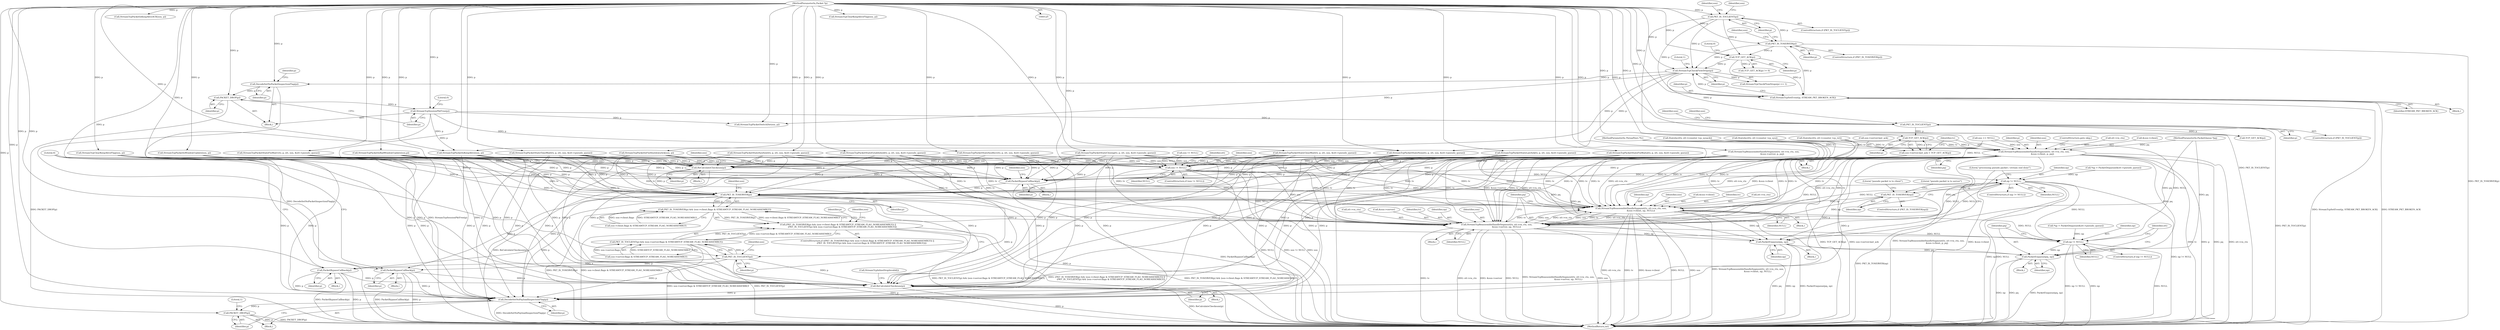 digraph "0_suricata_843d0b7a10bb45627f94764a6c5d468a24143345@pointer" {
"1000435" [label="(Call,TCP_GET_ACK(p))"];
"1000404" [label="(Call,PKT_IS_TOCLIENT(p))"];
"1000335" [label="(Call,StreamTcpCheckFlowDrops(p))"];
"1000330" [label="(Call,StreamTcpSetEvent(p, STREAM_PKT_BROKEN_ACK))"];
"1000222" [label="(Call,PKT_IS_TOCLIENT(p))"];
"1000207" [label="(Call,PKT_IS_TOSERVER(p))"];
"1000127" [label="(MethodParameterIn,Packet *p)"];
"1000326" [label="(Call,TCP_GET_ACK(p))"];
"1000353" [label="(Call,StreamTcpSessionPktFree(p))"];
"1000351" [label="(Call,PACKET_DROP(p))"];
"1000345" [label="(Call,DecodeSetNoPacketInspectionFlag(p))"];
"1000429" [label="(Call,ssn->server.last_ack = TCP_GET_ACK(p))"];
"1000437" [label="(Call,StreamTcpReassembleHandleSegment(tv, stt->ra_ctx, ssn,\n                        &ssn->client, p, pq))"];
"1000651" [label="(Call,ssn != NULL)"];
"1000675" [label="(Call,np != NULL)"];
"1000680" [label="(Call,PKT_IS_TOSERVER(np))"];
"1000685" [label="(Call,StreamTcpReassembleHandleSegment(tv, stt->ra_ctx, ssn,\n                            &ssn->client, np, NULL))"];
"1000701" [label="(Call,StreamTcpReassembleHandleSegment(tv, stt->ra_ctx, ssn,\n                            &ssn->server, np, NULL))"];
"1000713" [label="(Call,PacketEnqueue(pq, np))"];
"1000862" [label="(Call,PacketEnqueue(pq, np))"];
"1000858" [label="(Call,np != NULL)"];
"1000725" [label="(Call,ReCalculateChecksum(p))"];
"1000747" [label="(Call,PacketBypassCallback(p))"];
"1000774" [label="(Call,PKT_IS_TOSERVER(p))"];
"1000773" [label="(Call,PKT_IS_TOSERVER(p) && (ssn->client.flags & STREAMTCP_STREAM_FLAG_NOREASSEMBLY))"];
"1000772" [label="(Call,(PKT_IS_TOSERVER(p) && (ssn->client.flags & STREAMTCP_STREAM_FLAG_NOREASSEMBLY)) ||\n            (PKT_IS_TOCLIENT(p) && (ssn->server.flags & STREAMTCP_STREAM_FLAG_NOREASSEMBLY)))"];
"1000784" [label="(Call,PKT_IS_TOCLIENT(p))"];
"1000783" [label="(Call,PKT_IS_TOCLIENT(p) && (ssn->server.flags & STREAMTCP_STREAM_FLAG_NOREASSEMBLY))"];
"1000809" [label="(Call,PacketBypassCallback(p))"];
"1000872" [label="(Call,ReCalculateChecksum(p))"];
"1000877" [label="(Call,DecodeSetNoPayloadInspectionFlag(p))"];
"1000879" [label="(Call,PACKET_DROP(p))"];
"1000835" [label="(Call,PacketBypassCallback(p))"];
"1000334" [label="(Call,StreamTcpCheckFlowDrops(p) == 1)"];
"1000773" [label="(Call,PKT_IS_TOSERVER(p) && (ssn->client.flags & STREAMTCP_STREAM_FLAG_NOREASSEMBLY))"];
"1000129" [label="(MethodParameterIn,PacketQueue *pq)"];
"1000858" [label="(Call,np != NULL)"];
"1000336" [label="(Identifier,p)"];
"1000436" [label="(Identifier,p)"];
"1000325" [label="(Call,TCP_GET_ACK(p) != 0)"];
"1000208" [label="(Identifier,p)"];
"1000533" [label="(Call,StreamTcpPacketStateEstablished(tv, p, stt, ssn, &stt->pseudo_queue))"];
"1000836" [label="(Identifier,p)"];
"1000435" [label="(Call,TCP_GET_ACK(p))"];
"1000448" [label="(Identifier,pq)"];
"1000296" [label="(Call,StatsIncr(tv, stt->counter_tcp_syn))"];
"1000678" [label="(Block,)"];
"1000404" [label="(Call,PKT_IS_TOCLIENT(p))"];
"1000873" [label="(Identifier,p)"];
"1000346" [label="(Identifier,p)"];
"1000126" [label="(MethodParameterIn,ThreadVars *tv)"];
"1000469" [label="(Call,StreamTcpPacketIsKeepAliveACK(ssn, p))"];
"1000575" [label="(Call,StreamTcpPacketStateClosing(tv, p, stt, ssn, &stt->pseudo_queue))"];
"1000776" [label="(Call,ssn->client.flags & STREAMTCP_STREAM_FLAG_NOREASSEMBLY)"];
"1000786" [label="(Call,ssn->server.flags & STREAMTCP_STREAM_FLAG_NOREASSEMBLY)"];
"1000659" [label="(Identifier,stt)"];
"1000332" [label="(Identifier,STREAM_PKT_BROKEN_ACK)"];
"1000677" [label="(Identifier,NULL)"];
"1000700" [label="(Literal,\"pseudo packet is to client\")"];
"1000674" [label="(ControlStructure,if (np != NULL))"];
"1000331" [label="(Identifier,p)"];
"1000483" [label="(Call,StreamTcpPacketIsFinShutdownAck(ssn, p))"];
"1000652" [label="(Identifier,ssn)"];
"1000667" [label="(Call,*np = PacketDequeue(&stt->pseudo_queue))"];
"1000489" [label="(Call,StreamTcpPacketIsWindowUpdate(ssn, p))"];
"1000338" [label="(Block,)"];
"1000883" [label="(Literal,1)"];
"1000732" [label="(Identifier,ssn)"];
"1000675" [label="(Call,np != NULL)"];
"1000725" [label="(Call,ReCalculateChecksum(p))"];
"1000690" [label="(Identifier,ssn)"];
"1000796" [label="(Identifier,p)"];
"1000691" [label="(Call,&ssn->client)"];
"1000784" [label="(Call,PKT_IS_TOCLIENT(p))"];
"1000877" [label="(Call,DecodeSetNoPayloadInspectionFlag(p))"];
"1000713" [label="(Call,PacketEnqueue(pq, np))"];
"1000864" [label="(Identifier,np)"];
"1000432" [label="(Identifier,ssn)"];
"1000696" [label="(Identifier,NULL)"];
"1000681" [label="(Identifier,np)"];
"1000748" [label="(Identifier,p)"];
"1000212" [label="(Identifier,ssn)"];
"1000345" [label="(Call,DecodeSetNoPacketInspectionFlag(p))"];
"1000879" [label="(Call,PACKET_DROP(p))"];
"1000589" [label="(Call,StreamTcpPacketStateCloseWait(tv, p, stt, ssn, &stt->pseudo_queue))"];
"1000206" [label="(ControlStructure,if (PKT_IS_TOSERVER(p)))"];
"1000352" [label="(Identifier,p)"];
"1000875" [label="(Call,StreamTcpInlineDropInvalid())"];
"1000754" [label="(Identifier,ssn)"];
"1000880" [label="(Identifier,p)"];
"1000370" [label="(Call,StreamTcpPacketStateNone(tv, p, stt, ssn, &stt->pseudo_queue))"];
"1000354" [label="(Identifier,p)"];
"1000808" [label="(Block,)"];
"1000703" [label="(Call,stt->ra_ctx)"];
"1000861" [label="(Block,)"];
"1000547" [label="(Call,StreamTcpPacketStateFinWait1(tv, p, stt, ssn, &stt->pseudo_queue))"];
"1000428" [label="(Block,)"];
"1000717" [label="(Literal,\"processing pseudo packet / stream end done\")"];
"1000715" [label="(Identifier,np)"];
"1000351" [label="(Call,PACKET_DROP(p))"];
"1000850" [label="(Call,*np = PacketDequeue(&stt->pseudo_queue))"];
"1000714" [label="(Identifier,pq)"];
"1000726" [label="(Identifier,p)"];
"1000686" [label="(Identifier,tv)"];
"1000439" [label="(Call,stt->ra_ctx)"];
"1000353" [label="(Call,StreamTcpSessionPktFree(p))"];
"1000774" [label="(Call,PKT_IS_TOSERVER(p))"];
"1000682" [label="(Block,)"];
"1000335" [label="(Call,StreamTcpCheckFlowDrops(p))"];
"1000684" [label="(Literal,\"pseudo packet is to server\")"];
"1000687" [label="(Call,stt->ra_ctx)"];
"1000698" [label="(Block,)"];
"1000494" [label="(Call,StreamTcpPacketIsBadWindowUpdate(ssn,p))"];
"1000310" [label="(Call,StatsIncr(tv, stt->counter_tcp_rst))"];
"1000519" [label="(Call,StreamTcpPacketStateSynRecv(tv, p, stt, ssn, &stt->pseudo_queue))"];
"1000707" [label="(Call,&ssn->server)"];
"1000835" [label="(Call,PacketBypassCallback(p))"];
"1000701" [label="(Call,StreamTcpReassembleHandleSegment(tv, stt->ra_ctx, ssn,\n                            &ssn->server, np, NULL))"];
"1000702" [label="(Identifier,tv)"];
"1000876" [label="(Block,)"];
"1000860" [label="(Identifier,NULL)"];
"1000328" [label="(Literal,0)"];
"1000281" [label="(Call,StatsIncr(tv, stt->counter_tcp_synack))"];
"1000326" [label="(Call,TCP_GET_ACK(p))"];
"1000809" [label="(Call,PacketBypassCallback(p))"];
"1000802" [label="(Identifier,ssn)"];
"1000617" [label="(Call,StreamTcpPacketStateTimeWait(tv, p, stt, ssn, &stt->pseudo_queue))"];
"1000832" [label="(Block,)"];
"1000384" [label="(Call,ssn != NULL)"];
"1000456" [label="(Call,StreamTcpPacketSwitchDir(ssn, p))"];
"1000746" [label="(Block,)"];
"1000222" [label="(Call,PKT_IS_TOCLIENT(p))"];
"1000772" [label="(Call,(PKT_IS_TOSERVER(p) && (ssn->client.flags & STREAMTCP_STREAM_FLAG_NOREASSEMBLY)) ||\n            (PKT_IS_TOCLIENT(p) && (ssn->server.flags & STREAMTCP_STREAM_FLAG_NOREASSEMBLY)))"];
"1000474" [label="(Call,StreamTcpClearKeepAliveFlag(ssn, p))"];
"1000430" [label="(Call,ssn->server.last_ack)"];
"1000227" [label="(Identifier,ssn)"];
"1000327" [label="(Identifier,p)"];
"1000127" [label="(MethodParameterIn,Packet *p)"];
"1000650" [label="(ControlStructure,if (ssn != NULL))"];
"1000561" [label="(Call,StreamTcpPacketStateFinWait2(tv, p, stt, ssn, &stt->pseudo_queue))"];
"1000239" [label="(Identifier,ssn)"];
"1000651" [label="(Call,ssn != NULL)"];
"1000221" [label="(ControlStructure,if (PKT_IS_TOCLIENT(p)))"];
"1000884" [label="(MethodReturn,int)"];
"1000862" [label="(Call,PacketEnqueue(pq, np))"];
"1000505" [label="(Call,StreamTcpPacketStateSynSent(tv, p, stt, ssn, &stt->pseudo_queue))"];
"1000711" [label="(Identifier,np)"];
"1000403" [label="(ControlStructure,if (PKT_IS_TOCLIENT(p)))"];
"1000603" [label="(Call,StreamTcpPacketStateLastAck(tv, p, stt, ssn, &stt->pseudo_queue))"];
"1000443" [label="(Call,&ssn->client)"];
"1000680" [label="(Call,PKT_IS_TOSERVER(np))"];
"1000859" [label="(Identifier,np)"];
"1000676" [label="(Identifier,np)"];
"1000872" [label="(Call,ReCalculateChecksum(p))"];
"1000685" [label="(Call,StreamTcpReassembleHandleSegment(tv, stt->ra_ctx, ssn,\n                            &ssn->client, np, NULL))"];
"1000359" [label="(Call,ssn == NULL)"];
"1000478" [label="(Call,StreamTcpClearKeepAliveFlag(ssn, p))"];
"1000438" [label="(Identifier,tv)"];
"1000724" [label="(Block,)"];
"1000871" [label="(Block,)"];
"1000878" [label="(Identifier,p)"];
"1000207" [label="(Call,PKT_IS_TOSERVER(p))"];
"1000789" [label="(Identifier,ssn)"];
"1000447" [label="(Identifier,p)"];
"1000863" [label="(Identifier,pq)"];
"1000349" [label="(Identifier,p)"];
"1000695" [label="(Identifier,np)"];
"1000437" [label="(Call,StreamTcpReassembleHandleSegment(tv, stt->ra_ctx, ssn,\n                        &ssn->client, p, pq))"];
"1000356" [label="(Literal,0)"];
"1000706" [label="(Identifier,ssn)"];
"1000838" [label="(Literal,0)"];
"1000712" [label="(Identifier,NULL)"];
"1000810" [label="(Identifier,p)"];
"1000461" [label="(Call,StreamTcpPacketIsKeepAlive(ssn, p))"];
"1000653" [label="(Identifier,NULL)"];
"1000413" [label="(Call,TCP_GET_ACK(p))"];
"1000785" [label="(Identifier,p)"];
"1000747" [label="(Call,PacketBypassCallback(p))"];
"1000442" [label="(Identifier,ssn)"];
"1000771" [label="(ControlStructure,if ((PKT_IS_TOSERVER(p) && (ssn->client.flags & STREAMTCP_STREAM_FLAG_NOREASSEMBLY)) ||\n            (PKT_IS_TOCLIENT(p) && (ssn->server.flags & STREAMTCP_STREAM_FLAG_NOREASSEMBLY))))"];
"1000410" [label="(Identifier,ssn)"];
"1000775" [label="(Identifier,p)"];
"1000779" [label="(Identifier,ssn)"];
"1000429" [label="(Call,ssn->server.last_ack = TCP_GET_ACK(p))"];
"1000844" [label="(Identifier,stt)"];
"1000415" [label="(Call,StreamTcpReassembleHandleSegment(tv, stt->ra_ctx, ssn,\n                        &ssn->server, p, pq))"];
"1000223" [label="(Identifier,p)"];
"1000783" [label="(Call,PKT_IS_TOCLIENT(p) && (ssn->server.flags & STREAMTCP_STREAM_FLAG_NOREASSEMBLY))"];
"1000329" [label="(Block,)"];
"1000330" [label="(Call,StreamTcpSetEvent(p, STREAM_PKT_BROKEN_ACK))"];
"1000405" [label="(Identifier,p)"];
"1000449" [label="(ControlStructure,goto skip;)"];
"1000857" [label="(ControlStructure,if (np != NULL))"];
"1000337" [label="(Literal,1)"];
"1000679" [label="(ControlStructure,if (PKT_IS_TOSERVER(np)))"];
"1000435" -> "1000429"  [label="AST: "];
"1000435" -> "1000436"  [label="CFG: "];
"1000436" -> "1000435"  [label="AST: "];
"1000429" -> "1000435"  [label="CFG: "];
"1000435" -> "1000429"  [label="DDG: p"];
"1000404" -> "1000435"  [label="DDG: p"];
"1000127" -> "1000435"  [label="DDG: p"];
"1000435" -> "1000437"  [label="DDG: p"];
"1000404" -> "1000403"  [label="AST: "];
"1000404" -> "1000405"  [label="CFG: "];
"1000405" -> "1000404"  [label="AST: "];
"1000410" -> "1000404"  [label="CFG: "];
"1000432" -> "1000404"  [label="CFG: "];
"1000404" -> "1000884"  [label="DDG: PKT_IS_TOCLIENT(p)"];
"1000335" -> "1000404"  [label="DDG: p"];
"1000353" -> "1000404"  [label="DDG: p"];
"1000127" -> "1000404"  [label="DDG: p"];
"1000404" -> "1000413"  [label="DDG: p"];
"1000335" -> "1000334"  [label="AST: "];
"1000335" -> "1000336"  [label="CFG: "];
"1000336" -> "1000335"  [label="AST: "];
"1000337" -> "1000335"  [label="CFG: "];
"1000335" -> "1000334"  [label="DDG: p"];
"1000330" -> "1000335"  [label="DDG: p"];
"1000222" -> "1000335"  [label="DDG: p"];
"1000207" -> "1000335"  [label="DDG: p"];
"1000326" -> "1000335"  [label="DDG: p"];
"1000127" -> "1000335"  [label="DDG: p"];
"1000335" -> "1000345"  [label="DDG: p"];
"1000335" -> "1000370"  [label="DDG: p"];
"1000335" -> "1000456"  [label="DDG: p"];
"1000335" -> "1000461"  [label="DDG: p"];
"1000330" -> "1000329"  [label="AST: "];
"1000330" -> "1000332"  [label="CFG: "];
"1000331" -> "1000330"  [label="AST: "];
"1000332" -> "1000330"  [label="AST: "];
"1000336" -> "1000330"  [label="CFG: "];
"1000330" -> "1000884"  [label="DDG: STREAM_PKT_BROKEN_ACK"];
"1000330" -> "1000884"  [label="DDG: StreamTcpSetEvent(p, STREAM_PKT_BROKEN_ACK)"];
"1000222" -> "1000330"  [label="DDG: p"];
"1000207" -> "1000330"  [label="DDG: p"];
"1000326" -> "1000330"  [label="DDG: p"];
"1000127" -> "1000330"  [label="DDG: p"];
"1000222" -> "1000221"  [label="AST: "];
"1000222" -> "1000223"  [label="CFG: "];
"1000223" -> "1000222"  [label="AST: "];
"1000227" -> "1000222"  [label="CFG: "];
"1000239" -> "1000222"  [label="CFG: "];
"1000222" -> "1000884"  [label="DDG: PKT_IS_TOCLIENT(p)"];
"1000207" -> "1000222"  [label="DDG: p"];
"1000127" -> "1000222"  [label="DDG: p"];
"1000222" -> "1000326"  [label="DDG: p"];
"1000207" -> "1000206"  [label="AST: "];
"1000207" -> "1000208"  [label="CFG: "];
"1000208" -> "1000207"  [label="AST: "];
"1000212" -> "1000207"  [label="CFG: "];
"1000223" -> "1000207"  [label="CFG: "];
"1000207" -> "1000884"  [label="DDG: PKT_IS_TOSERVER(p)"];
"1000127" -> "1000207"  [label="DDG: p"];
"1000207" -> "1000326"  [label="DDG: p"];
"1000127" -> "1000125"  [label="AST: "];
"1000127" -> "1000884"  [label="DDG: p"];
"1000127" -> "1000326"  [label="DDG: p"];
"1000127" -> "1000345"  [label="DDG: p"];
"1000127" -> "1000351"  [label="DDG: p"];
"1000127" -> "1000353"  [label="DDG: p"];
"1000127" -> "1000370"  [label="DDG: p"];
"1000127" -> "1000413"  [label="DDG: p"];
"1000127" -> "1000415"  [label="DDG: p"];
"1000127" -> "1000437"  [label="DDG: p"];
"1000127" -> "1000456"  [label="DDG: p"];
"1000127" -> "1000461"  [label="DDG: p"];
"1000127" -> "1000469"  [label="DDG: p"];
"1000127" -> "1000474"  [label="DDG: p"];
"1000127" -> "1000478"  [label="DDG: p"];
"1000127" -> "1000483"  [label="DDG: p"];
"1000127" -> "1000489"  [label="DDG: p"];
"1000127" -> "1000494"  [label="DDG: p"];
"1000127" -> "1000505"  [label="DDG: p"];
"1000127" -> "1000519"  [label="DDG: p"];
"1000127" -> "1000533"  [label="DDG: p"];
"1000127" -> "1000547"  [label="DDG: p"];
"1000127" -> "1000561"  [label="DDG: p"];
"1000127" -> "1000575"  [label="DDG: p"];
"1000127" -> "1000589"  [label="DDG: p"];
"1000127" -> "1000603"  [label="DDG: p"];
"1000127" -> "1000617"  [label="DDG: p"];
"1000127" -> "1000725"  [label="DDG: p"];
"1000127" -> "1000747"  [label="DDG: p"];
"1000127" -> "1000774"  [label="DDG: p"];
"1000127" -> "1000784"  [label="DDG: p"];
"1000127" -> "1000809"  [label="DDG: p"];
"1000127" -> "1000835"  [label="DDG: p"];
"1000127" -> "1000872"  [label="DDG: p"];
"1000127" -> "1000877"  [label="DDG: p"];
"1000127" -> "1000879"  [label="DDG: p"];
"1000326" -> "1000325"  [label="AST: "];
"1000326" -> "1000327"  [label="CFG: "];
"1000327" -> "1000326"  [label="AST: "];
"1000328" -> "1000326"  [label="CFG: "];
"1000326" -> "1000325"  [label="DDG: p"];
"1000353" -> "1000338"  [label="AST: "];
"1000353" -> "1000354"  [label="CFG: "];
"1000354" -> "1000353"  [label="AST: "];
"1000356" -> "1000353"  [label="CFG: "];
"1000353" -> "1000884"  [label="DDG: StreamTcpSessionPktFree(p)"];
"1000351" -> "1000353"  [label="DDG: p"];
"1000353" -> "1000370"  [label="DDG: p"];
"1000353" -> "1000456"  [label="DDG: p"];
"1000353" -> "1000461"  [label="DDG: p"];
"1000351" -> "1000338"  [label="AST: "];
"1000351" -> "1000352"  [label="CFG: "];
"1000352" -> "1000351"  [label="AST: "];
"1000354" -> "1000351"  [label="CFG: "];
"1000351" -> "1000884"  [label="DDG: PACKET_DROP(p)"];
"1000345" -> "1000351"  [label="DDG: p"];
"1000345" -> "1000338"  [label="AST: "];
"1000345" -> "1000346"  [label="CFG: "];
"1000346" -> "1000345"  [label="AST: "];
"1000349" -> "1000345"  [label="CFG: "];
"1000345" -> "1000884"  [label="DDG: DecodeSetNoPacketInspectionFlag(p)"];
"1000429" -> "1000428"  [label="AST: "];
"1000430" -> "1000429"  [label="AST: "];
"1000438" -> "1000429"  [label="CFG: "];
"1000429" -> "1000884"  [label="DDG: TCP_GET_ACK(p)"];
"1000429" -> "1000884"  [label="DDG: ssn->server.last_ack"];
"1000437" -> "1000428"  [label="AST: "];
"1000437" -> "1000448"  [label="CFG: "];
"1000438" -> "1000437"  [label="AST: "];
"1000439" -> "1000437"  [label="AST: "];
"1000442" -> "1000437"  [label="AST: "];
"1000443" -> "1000437"  [label="AST: "];
"1000447" -> "1000437"  [label="AST: "];
"1000448" -> "1000437"  [label="AST: "];
"1000449" -> "1000437"  [label="CFG: "];
"1000437" -> "1000884"  [label="DDG: StreamTcpReassembleHandleSegment(tv, stt->ra_ctx, ssn,\n                        &ssn->client, p, pq)"];
"1000437" -> "1000884"  [label="DDG: &ssn->client"];
"1000437" -> "1000884"  [label="DDG: tv"];
"1000437" -> "1000884"  [label="DDG: p"];
"1000437" -> "1000884"  [label="DDG: pq"];
"1000437" -> "1000884"  [label="DDG: stt->ra_ctx"];
"1000281" -> "1000437"  [label="DDG: tv"];
"1000310" -> "1000437"  [label="DDG: tv"];
"1000296" -> "1000437"  [label="DDG: tv"];
"1000126" -> "1000437"  [label="DDG: tv"];
"1000359" -> "1000437"  [label="DDG: ssn"];
"1000129" -> "1000437"  [label="DDG: pq"];
"1000437" -> "1000651"  [label="DDG: ssn"];
"1000437" -> "1000685"  [label="DDG: tv"];
"1000437" -> "1000685"  [label="DDG: stt->ra_ctx"];
"1000437" -> "1000685"  [label="DDG: &ssn->client"];
"1000437" -> "1000701"  [label="DDG: tv"];
"1000437" -> "1000701"  [label="DDG: stt->ra_ctx"];
"1000437" -> "1000713"  [label="DDG: pq"];
"1000437" -> "1000725"  [label="DDG: p"];
"1000437" -> "1000747"  [label="DDG: p"];
"1000437" -> "1000774"  [label="DDG: p"];
"1000437" -> "1000862"  [label="DDG: pq"];
"1000437" -> "1000872"  [label="DDG: p"];
"1000437" -> "1000877"  [label="DDG: p"];
"1000651" -> "1000650"  [label="AST: "];
"1000651" -> "1000653"  [label="CFG: "];
"1000652" -> "1000651"  [label="AST: "];
"1000653" -> "1000651"  [label="AST: "];
"1000659" -> "1000651"  [label="CFG: "];
"1000838" -> "1000651"  [label="CFG: "];
"1000651" -> "1000884"  [label="DDG: ssn != NULL"];
"1000651" -> "1000884"  [label="DDG: ssn"];
"1000651" -> "1000884"  [label="DDG: NULL"];
"1000505" -> "1000651"  [label="DDG: ssn"];
"1000617" -> "1000651"  [label="DDG: ssn"];
"1000415" -> "1000651"  [label="DDG: ssn"];
"1000494" -> "1000651"  [label="DDG: ssn"];
"1000474" -> "1000651"  [label="DDG: ssn"];
"1000561" -> "1000651"  [label="DDG: ssn"];
"1000547" -> "1000651"  [label="DDG: ssn"];
"1000461" -> "1000651"  [label="DDG: ssn"];
"1000533" -> "1000651"  [label="DDG: ssn"];
"1000589" -> "1000651"  [label="DDG: ssn"];
"1000384" -> "1000651"  [label="DDG: ssn"];
"1000384" -> "1000651"  [label="DDG: NULL"];
"1000483" -> "1000651"  [label="DDG: ssn"];
"1000603" -> "1000651"  [label="DDG: ssn"];
"1000575" -> "1000651"  [label="DDG: ssn"];
"1000519" -> "1000651"  [label="DDG: ssn"];
"1000489" -> "1000651"  [label="DDG: ssn"];
"1000359" -> "1000651"  [label="DDG: NULL"];
"1000651" -> "1000675"  [label="DDG: NULL"];
"1000651" -> "1000685"  [label="DDG: ssn"];
"1000651" -> "1000701"  [label="DDG: ssn"];
"1000651" -> "1000858"  [label="DDG: NULL"];
"1000675" -> "1000674"  [label="AST: "];
"1000675" -> "1000677"  [label="CFG: "];
"1000676" -> "1000675"  [label="AST: "];
"1000677" -> "1000675"  [label="AST: "];
"1000681" -> "1000675"  [label="CFG: "];
"1000717" -> "1000675"  [label="CFG: "];
"1000675" -> "1000884"  [label="DDG: np"];
"1000675" -> "1000884"  [label="DDG: NULL"];
"1000675" -> "1000884"  [label="DDG: np != NULL"];
"1000667" -> "1000675"  [label="DDG: np"];
"1000685" -> "1000675"  [label="DDG: NULL"];
"1000701" -> "1000675"  [label="DDG: NULL"];
"1000675" -> "1000680"  [label="DDG: np"];
"1000675" -> "1000685"  [label="DDG: NULL"];
"1000675" -> "1000701"  [label="DDG: NULL"];
"1000675" -> "1000858"  [label="DDG: NULL"];
"1000680" -> "1000679"  [label="AST: "];
"1000680" -> "1000681"  [label="CFG: "];
"1000681" -> "1000680"  [label="AST: "];
"1000684" -> "1000680"  [label="CFG: "];
"1000700" -> "1000680"  [label="CFG: "];
"1000680" -> "1000884"  [label="DDG: PKT_IS_TOSERVER(np)"];
"1000680" -> "1000685"  [label="DDG: np"];
"1000680" -> "1000701"  [label="DDG: np"];
"1000685" -> "1000682"  [label="AST: "];
"1000685" -> "1000696"  [label="CFG: "];
"1000686" -> "1000685"  [label="AST: "];
"1000687" -> "1000685"  [label="AST: "];
"1000690" -> "1000685"  [label="AST: "];
"1000691" -> "1000685"  [label="AST: "];
"1000695" -> "1000685"  [label="AST: "];
"1000696" -> "1000685"  [label="AST: "];
"1000714" -> "1000685"  [label="CFG: "];
"1000685" -> "1000884"  [label="DDG: NULL"];
"1000685" -> "1000884"  [label="DDG: ssn"];
"1000685" -> "1000884"  [label="DDG: StreamTcpReassembleHandleSegment(tv, stt->ra_ctx, ssn,\n                            &ssn->client, np, NULL)"];
"1000685" -> "1000884"  [label="DDG: stt->ra_ctx"];
"1000685" -> "1000884"  [label="DDG: tv"];
"1000685" -> "1000884"  [label="DDG: &ssn->client"];
"1000281" -> "1000685"  [label="DDG: tv"];
"1000519" -> "1000685"  [label="DDG: tv"];
"1000310" -> "1000685"  [label="DDG: tv"];
"1000603" -> "1000685"  [label="DDG: tv"];
"1000701" -> "1000685"  [label="DDG: tv"];
"1000701" -> "1000685"  [label="DDG: stt->ra_ctx"];
"1000701" -> "1000685"  [label="DDG: ssn"];
"1000415" -> "1000685"  [label="DDG: tv"];
"1000415" -> "1000685"  [label="DDG: stt->ra_ctx"];
"1000575" -> "1000685"  [label="DDG: tv"];
"1000370" -> "1000685"  [label="DDG: tv"];
"1000547" -> "1000685"  [label="DDG: tv"];
"1000505" -> "1000685"  [label="DDG: tv"];
"1000561" -> "1000685"  [label="DDG: tv"];
"1000617" -> "1000685"  [label="DDG: tv"];
"1000589" -> "1000685"  [label="DDG: tv"];
"1000296" -> "1000685"  [label="DDG: tv"];
"1000533" -> "1000685"  [label="DDG: tv"];
"1000126" -> "1000685"  [label="DDG: tv"];
"1000685" -> "1000701"  [label="DDG: tv"];
"1000685" -> "1000701"  [label="DDG: stt->ra_ctx"];
"1000685" -> "1000701"  [label="DDG: ssn"];
"1000685" -> "1000713"  [label="DDG: np"];
"1000685" -> "1000858"  [label="DDG: NULL"];
"1000701" -> "1000698"  [label="AST: "];
"1000701" -> "1000712"  [label="CFG: "];
"1000702" -> "1000701"  [label="AST: "];
"1000703" -> "1000701"  [label="AST: "];
"1000706" -> "1000701"  [label="AST: "];
"1000707" -> "1000701"  [label="AST: "];
"1000711" -> "1000701"  [label="AST: "];
"1000712" -> "1000701"  [label="AST: "];
"1000714" -> "1000701"  [label="CFG: "];
"1000701" -> "1000884"  [label="DDG: NULL"];
"1000701" -> "1000884"  [label="DDG: StreamTcpReassembleHandleSegment(tv, stt->ra_ctx, ssn,\n                            &ssn->server, np, NULL)"];
"1000701" -> "1000884"  [label="DDG: ssn"];
"1000701" -> "1000884"  [label="DDG: tv"];
"1000701" -> "1000884"  [label="DDG: stt->ra_ctx"];
"1000701" -> "1000884"  [label="DDG: &ssn->server"];
"1000281" -> "1000701"  [label="DDG: tv"];
"1000519" -> "1000701"  [label="DDG: tv"];
"1000310" -> "1000701"  [label="DDG: tv"];
"1000603" -> "1000701"  [label="DDG: tv"];
"1000415" -> "1000701"  [label="DDG: tv"];
"1000415" -> "1000701"  [label="DDG: stt->ra_ctx"];
"1000415" -> "1000701"  [label="DDG: &ssn->server"];
"1000575" -> "1000701"  [label="DDG: tv"];
"1000370" -> "1000701"  [label="DDG: tv"];
"1000547" -> "1000701"  [label="DDG: tv"];
"1000505" -> "1000701"  [label="DDG: tv"];
"1000561" -> "1000701"  [label="DDG: tv"];
"1000617" -> "1000701"  [label="DDG: tv"];
"1000589" -> "1000701"  [label="DDG: tv"];
"1000296" -> "1000701"  [label="DDG: tv"];
"1000533" -> "1000701"  [label="DDG: tv"];
"1000126" -> "1000701"  [label="DDG: tv"];
"1000701" -> "1000713"  [label="DDG: np"];
"1000701" -> "1000858"  [label="DDG: NULL"];
"1000713" -> "1000678"  [label="AST: "];
"1000713" -> "1000715"  [label="CFG: "];
"1000714" -> "1000713"  [label="AST: "];
"1000715" -> "1000713"  [label="AST: "];
"1000717" -> "1000713"  [label="CFG: "];
"1000713" -> "1000884"  [label="DDG: pq"];
"1000713" -> "1000884"  [label="DDG: np"];
"1000713" -> "1000884"  [label="DDG: PacketEnqueue(pq, np)"];
"1000415" -> "1000713"  [label="DDG: pq"];
"1000129" -> "1000713"  [label="DDG: pq"];
"1000713" -> "1000862"  [label="DDG: pq"];
"1000862" -> "1000861"  [label="AST: "];
"1000862" -> "1000864"  [label="CFG: "];
"1000863" -> "1000862"  [label="AST: "];
"1000864" -> "1000862"  [label="AST: "];
"1000844" -> "1000862"  [label="CFG: "];
"1000862" -> "1000884"  [label="DDG: np"];
"1000862" -> "1000884"  [label="DDG: pq"];
"1000862" -> "1000884"  [label="DDG: PacketEnqueue(pq, np)"];
"1000415" -> "1000862"  [label="DDG: pq"];
"1000129" -> "1000862"  [label="DDG: pq"];
"1000858" -> "1000862"  [label="DDG: np"];
"1000858" -> "1000857"  [label="AST: "];
"1000858" -> "1000860"  [label="CFG: "];
"1000859" -> "1000858"  [label="AST: "];
"1000860" -> "1000858"  [label="AST: "];
"1000844" -> "1000858"  [label="CFG: "];
"1000863" -> "1000858"  [label="CFG: "];
"1000858" -> "1000884"  [label="DDG: np != NULL"];
"1000858" -> "1000884"  [label="DDG: np"];
"1000858" -> "1000884"  [label="DDG: NULL"];
"1000850" -> "1000858"  [label="DDG: np"];
"1000359" -> "1000858"  [label="DDG: NULL"];
"1000725" -> "1000724"  [label="AST: "];
"1000725" -> "1000726"  [label="CFG: "];
"1000726" -> "1000725"  [label="AST: "];
"1000732" -> "1000725"  [label="CFG: "];
"1000725" -> "1000884"  [label="DDG: ReCalculateChecksum(p)"];
"1000561" -> "1000725"  [label="DDG: p"];
"1000505" -> "1000725"  [label="DDG: p"];
"1000461" -> "1000725"  [label="DDG: p"];
"1000474" -> "1000725"  [label="DDG: p"];
"1000617" -> "1000725"  [label="DDG: p"];
"1000533" -> "1000725"  [label="DDG: p"];
"1000370" -> "1000725"  [label="DDG: p"];
"1000547" -> "1000725"  [label="DDG: p"];
"1000483" -> "1000725"  [label="DDG: p"];
"1000575" -> "1000725"  [label="DDG: p"];
"1000494" -> "1000725"  [label="DDG: p"];
"1000589" -> "1000725"  [label="DDG: p"];
"1000415" -> "1000725"  [label="DDG: p"];
"1000489" -> "1000725"  [label="DDG: p"];
"1000603" -> "1000725"  [label="DDG: p"];
"1000519" -> "1000725"  [label="DDG: p"];
"1000725" -> "1000747"  [label="DDG: p"];
"1000725" -> "1000774"  [label="DDG: p"];
"1000747" -> "1000746"  [label="AST: "];
"1000747" -> "1000748"  [label="CFG: "];
"1000748" -> "1000747"  [label="AST: "];
"1000754" -> "1000747"  [label="CFG: "];
"1000747" -> "1000884"  [label="DDG: PacketBypassCallback(p)"];
"1000561" -> "1000747"  [label="DDG: p"];
"1000505" -> "1000747"  [label="DDG: p"];
"1000461" -> "1000747"  [label="DDG: p"];
"1000474" -> "1000747"  [label="DDG: p"];
"1000533" -> "1000747"  [label="DDG: p"];
"1000370" -> "1000747"  [label="DDG: p"];
"1000547" -> "1000747"  [label="DDG: p"];
"1000483" -> "1000747"  [label="DDG: p"];
"1000575" -> "1000747"  [label="DDG: p"];
"1000494" -> "1000747"  [label="DDG: p"];
"1000589" -> "1000747"  [label="DDG: p"];
"1000415" -> "1000747"  [label="DDG: p"];
"1000489" -> "1000747"  [label="DDG: p"];
"1000603" -> "1000747"  [label="DDG: p"];
"1000519" -> "1000747"  [label="DDG: p"];
"1000617" -> "1000747"  [label="DDG: p"];
"1000747" -> "1000774"  [label="DDG: p"];
"1000774" -> "1000773"  [label="AST: "];
"1000774" -> "1000775"  [label="CFG: "];
"1000775" -> "1000774"  [label="AST: "];
"1000779" -> "1000774"  [label="CFG: "];
"1000773" -> "1000774"  [label="CFG: "];
"1000774" -> "1000884"  [label="DDG: p"];
"1000774" -> "1000773"  [label="DDG: p"];
"1000505" -> "1000774"  [label="DDG: p"];
"1000461" -> "1000774"  [label="DDG: p"];
"1000474" -> "1000774"  [label="DDG: p"];
"1000533" -> "1000774"  [label="DDG: p"];
"1000370" -> "1000774"  [label="DDG: p"];
"1000547" -> "1000774"  [label="DDG: p"];
"1000483" -> "1000774"  [label="DDG: p"];
"1000561" -> "1000774"  [label="DDG: p"];
"1000575" -> "1000774"  [label="DDG: p"];
"1000494" -> "1000774"  [label="DDG: p"];
"1000589" -> "1000774"  [label="DDG: p"];
"1000415" -> "1000774"  [label="DDG: p"];
"1000489" -> "1000774"  [label="DDG: p"];
"1000603" -> "1000774"  [label="DDG: p"];
"1000519" -> "1000774"  [label="DDG: p"];
"1000617" -> "1000774"  [label="DDG: p"];
"1000774" -> "1000784"  [label="DDG: p"];
"1000774" -> "1000809"  [label="DDG: p"];
"1000774" -> "1000835"  [label="DDG: p"];
"1000774" -> "1000872"  [label="DDG: p"];
"1000774" -> "1000877"  [label="DDG: p"];
"1000773" -> "1000772"  [label="AST: "];
"1000773" -> "1000776"  [label="CFG: "];
"1000776" -> "1000773"  [label="AST: "];
"1000785" -> "1000773"  [label="CFG: "];
"1000772" -> "1000773"  [label="CFG: "];
"1000773" -> "1000884"  [label="DDG: ssn->client.flags & STREAMTCP_STREAM_FLAG_NOREASSEMBLY"];
"1000773" -> "1000884"  [label="DDG: PKT_IS_TOSERVER(p)"];
"1000773" -> "1000772"  [label="DDG: PKT_IS_TOSERVER(p)"];
"1000773" -> "1000772"  [label="DDG: ssn->client.flags & STREAMTCP_STREAM_FLAG_NOREASSEMBLY"];
"1000776" -> "1000773"  [label="DDG: ssn->client.flags"];
"1000776" -> "1000773"  [label="DDG: STREAMTCP_STREAM_FLAG_NOREASSEMBLY"];
"1000772" -> "1000771"  [label="AST: "];
"1000772" -> "1000783"  [label="CFG: "];
"1000783" -> "1000772"  [label="AST: "];
"1000796" -> "1000772"  [label="CFG: "];
"1000802" -> "1000772"  [label="CFG: "];
"1000772" -> "1000884"  [label="DDG: PKT_IS_TOSERVER(p) && (ssn->client.flags & STREAMTCP_STREAM_FLAG_NOREASSEMBLY)"];
"1000772" -> "1000884"  [label="DDG: PKT_IS_TOCLIENT(p) && (ssn->server.flags & STREAMTCP_STREAM_FLAG_NOREASSEMBLY)"];
"1000772" -> "1000884"  [label="DDG: (PKT_IS_TOSERVER(p) && (ssn->client.flags & STREAMTCP_STREAM_FLAG_NOREASSEMBLY)) ||\n            (PKT_IS_TOCLIENT(p) && (ssn->server.flags & STREAMTCP_STREAM_FLAG_NOREASSEMBLY))"];
"1000783" -> "1000772"  [label="DDG: PKT_IS_TOCLIENT(p)"];
"1000783" -> "1000772"  [label="DDG: ssn->server.flags & STREAMTCP_STREAM_FLAG_NOREASSEMBLY"];
"1000784" -> "1000783"  [label="AST: "];
"1000784" -> "1000785"  [label="CFG: "];
"1000785" -> "1000784"  [label="AST: "];
"1000789" -> "1000784"  [label="CFG: "];
"1000783" -> "1000784"  [label="CFG: "];
"1000784" -> "1000884"  [label="DDG: p"];
"1000784" -> "1000783"  [label="DDG: p"];
"1000784" -> "1000809"  [label="DDG: p"];
"1000784" -> "1000835"  [label="DDG: p"];
"1000784" -> "1000872"  [label="DDG: p"];
"1000784" -> "1000877"  [label="DDG: p"];
"1000783" -> "1000786"  [label="CFG: "];
"1000786" -> "1000783"  [label="AST: "];
"1000783" -> "1000884"  [label="DDG: ssn->server.flags & STREAMTCP_STREAM_FLAG_NOREASSEMBLY"];
"1000783" -> "1000884"  [label="DDG: PKT_IS_TOCLIENT(p)"];
"1000786" -> "1000783"  [label="DDG: ssn->server.flags"];
"1000786" -> "1000783"  [label="DDG: STREAMTCP_STREAM_FLAG_NOREASSEMBLY"];
"1000809" -> "1000808"  [label="AST: "];
"1000809" -> "1000810"  [label="CFG: "];
"1000810" -> "1000809"  [label="AST: "];
"1000838" -> "1000809"  [label="CFG: "];
"1000809" -> "1000884"  [label="DDG: p"];
"1000809" -> "1000884"  [label="DDG: PacketBypassCallback(p)"];
"1000809" -> "1000872"  [label="DDG: p"];
"1000809" -> "1000877"  [label="DDG: p"];
"1000872" -> "1000871"  [label="AST: "];
"1000872" -> "1000873"  [label="CFG: "];
"1000873" -> "1000872"  [label="AST: "];
"1000875" -> "1000872"  [label="CFG: "];
"1000872" -> "1000884"  [label="DDG: ReCalculateChecksum(p)"];
"1000872" -> "1000884"  [label="DDG: p"];
"1000561" -> "1000872"  [label="DDG: p"];
"1000505" -> "1000872"  [label="DDG: p"];
"1000461" -> "1000872"  [label="DDG: p"];
"1000474" -> "1000872"  [label="DDG: p"];
"1000835" -> "1000872"  [label="DDG: p"];
"1000617" -> "1000872"  [label="DDG: p"];
"1000533" -> "1000872"  [label="DDG: p"];
"1000370" -> "1000872"  [label="DDG: p"];
"1000547" -> "1000872"  [label="DDG: p"];
"1000575" -> "1000872"  [label="DDG: p"];
"1000494" -> "1000872"  [label="DDG: p"];
"1000589" -> "1000872"  [label="DDG: p"];
"1000415" -> "1000872"  [label="DDG: p"];
"1000489" -> "1000872"  [label="DDG: p"];
"1000603" -> "1000872"  [label="DDG: p"];
"1000519" -> "1000872"  [label="DDG: p"];
"1000483" -> "1000872"  [label="DDG: p"];
"1000872" -> "1000877"  [label="DDG: p"];
"1000877" -> "1000876"  [label="AST: "];
"1000877" -> "1000878"  [label="CFG: "];
"1000878" -> "1000877"  [label="AST: "];
"1000880" -> "1000877"  [label="CFG: "];
"1000877" -> "1000884"  [label="DDG: DecodeSetNoPayloadInspectionFlag(p)"];
"1000561" -> "1000877"  [label="DDG: p"];
"1000505" -> "1000877"  [label="DDG: p"];
"1000461" -> "1000877"  [label="DDG: p"];
"1000474" -> "1000877"  [label="DDG: p"];
"1000835" -> "1000877"  [label="DDG: p"];
"1000617" -> "1000877"  [label="DDG: p"];
"1000533" -> "1000877"  [label="DDG: p"];
"1000370" -> "1000877"  [label="DDG: p"];
"1000547" -> "1000877"  [label="DDG: p"];
"1000575" -> "1000877"  [label="DDG: p"];
"1000494" -> "1000877"  [label="DDG: p"];
"1000589" -> "1000877"  [label="DDG: p"];
"1000415" -> "1000877"  [label="DDG: p"];
"1000489" -> "1000877"  [label="DDG: p"];
"1000603" -> "1000877"  [label="DDG: p"];
"1000519" -> "1000877"  [label="DDG: p"];
"1000483" -> "1000877"  [label="DDG: p"];
"1000877" -> "1000879"  [label="DDG: p"];
"1000879" -> "1000876"  [label="AST: "];
"1000879" -> "1000880"  [label="CFG: "];
"1000880" -> "1000879"  [label="AST: "];
"1000883" -> "1000879"  [label="CFG: "];
"1000879" -> "1000884"  [label="DDG: PACKET_DROP(p)"];
"1000879" -> "1000884"  [label="DDG: p"];
"1000835" -> "1000832"  [label="AST: "];
"1000835" -> "1000836"  [label="CFG: "];
"1000836" -> "1000835"  [label="AST: "];
"1000838" -> "1000835"  [label="CFG: "];
"1000835" -> "1000884"  [label="DDG: PacketBypassCallback(p)"];
"1000835" -> "1000884"  [label="DDG: p"];
}
